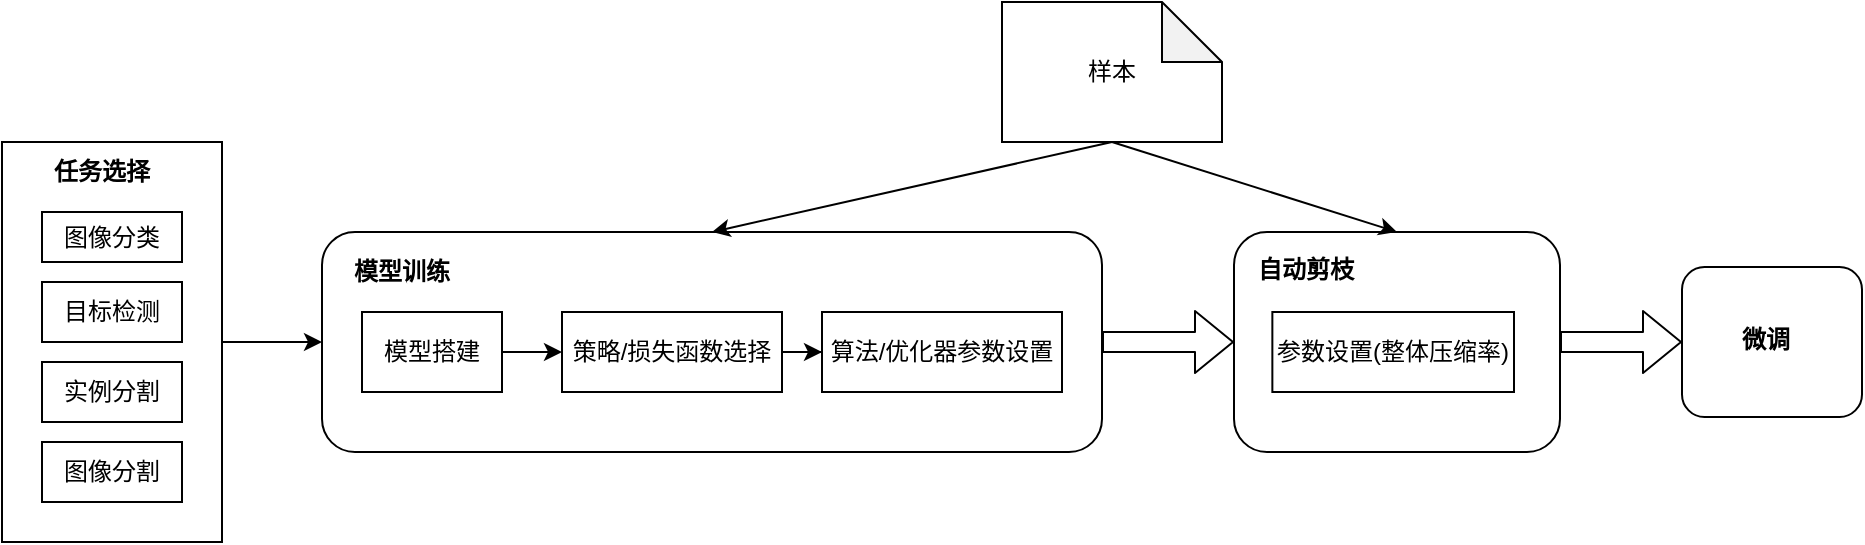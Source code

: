 <mxfile version="14.7.7" type="github">
  <diagram id="87DgQmeLkYf72r9Cadet" name="Page-1">
    <mxGraphModel dx="1422" dy="1913" grid="1" gridSize="10" guides="1" tooltips="1" connect="1" arrows="1" fold="1" page="1" pageScale="1" pageWidth="827" pageHeight="1169" math="0" shadow="0">
      <root>
        <mxCell id="0" />
        <mxCell id="1" parent="0" />
        <mxCell id="wnVvepMEtpfqhiZe-Oa3-16" value="" style="rounded=1;whiteSpace=wrap;html=1;" vertex="1" parent="1">
          <mxGeometry x="220" y="100" width="390" height="110" as="geometry" />
        </mxCell>
        <mxCell id="wnVvepMEtpfqhiZe-Oa3-5" value="&lt;b&gt;模型训练&lt;/b&gt;" style="text;html=1;strokeColor=none;fillColor=none;align=center;verticalAlign=middle;whiteSpace=wrap;rounded=0;" vertex="1" parent="1">
          <mxGeometry x="230" y="110" width="60" height="20" as="geometry" />
        </mxCell>
        <mxCell id="wnVvepMEtpfqhiZe-Oa3-14" value="" style="group" vertex="1" connectable="0" parent="1">
          <mxGeometry x="60" y="55" width="110" height="200" as="geometry" />
        </mxCell>
        <mxCell id="wnVvepMEtpfqhiZe-Oa3-12" value="" style="rounded=0;whiteSpace=wrap;html=1;" vertex="1" parent="wnVvepMEtpfqhiZe-Oa3-14">
          <mxGeometry width="110" height="200" as="geometry" />
        </mxCell>
        <mxCell id="wnVvepMEtpfqhiZe-Oa3-8" value="图像分类" style="rounded=0;whiteSpace=wrap;html=1;" vertex="1" parent="wnVvepMEtpfqhiZe-Oa3-14">
          <mxGeometry x="20" y="35" width="70" height="25" as="geometry" />
        </mxCell>
        <mxCell id="wnVvepMEtpfqhiZe-Oa3-9" value="目标检测" style="rounded=0;whiteSpace=wrap;html=1;" vertex="1" parent="wnVvepMEtpfqhiZe-Oa3-14">
          <mxGeometry x="20" y="70" width="70" height="30" as="geometry" />
        </mxCell>
        <mxCell id="wnVvepMEtpfqhiZe-Oa3-10" value="实例分割" style="rounded=0;whiteSpace=wrap;html=1;" vertex="1" parent="wnVvepMEtpfqhiZe-Oa3-14">
          <mxGeometry x="20" y="110" width="70" height="30" as="geometry" />
        </mxCell>
        <mxCell id="wnVvepMEtpfqhiZe-Oa3-11" value="图像分割" style="rounded=0;whiteSpace=wrap;html=1;" vertex="1" parent="wnVvepMEtpfqhiZe-Oa3-14">
          <mxGeometry x="20" y="150" width="70" height="30" as="geometry" />
        </mxCell>
        <mxCell id="wnVvepMEtpfqhiZe-Oa3-13" value="&lt;b&gt;任务选择&lt;/b&gt;" style="text;html=1;strokeColor=none;fillColor=none;align=center;verticalAlign=middle;whiteSpace=wrap;rounded=0;" vertex="1" parent="wnVvepMEtpfqhiZe-Oa3-14">
          <mxGeometry x="20" y="5" width="60" height="20" as="geometry" />
        </mxCell>
        <mxCell id="wnVvepMEtpfqhiZe-Oa3-15" value="" style="endArrow=classic;html=1;exitX=1;exitY=0.5;exitDx=0;exitDy=0;entryX=0;entryY=0.5;entryDx=0;entryDy=0;" edge="1" parent="1" source="wnVvepMEtpfqhiZe-Oa3-12" target="wnVvepMEtpfqhiZe-Oa3-16">
          <mxGeometry width="50" height="50" relative="1" as="geometry">
            <mxPoint x="210" y="160" as="sourcePoint" />
            <mxPoint x="220" y="160" as="targetPoint" />
          </mxGeometry>
        </mxCell>
        <mxCell id="wnVvepMEtpfqhiZe-Oa3-21" style="edgeStyle=orthogonalEdgeStyle;rounded=0;orthogonalLoop=1;jettySize=auto;html=1;exitX=1;exitY=0.5;exitDx=0;exitDy=0;" edge="1" parent="1" source="wnVvepMEtpfqhiZe-Oa3-17" target="wnVvepMEtpfqhiZe-Oa3-18">
          <mxGeometry relative="1" as="geometry" />
        </mxCell>
        <mxCell id="wnVvepMEtpfqhiZe-Oa3-17" value="模型搭建" style="rounded=0;whiteSpace=wrap;html=1;" vertex="1" parent="1">
          <mxGeometry x="240" y="140" width="70" height="40" as="geometry" />
        </mxCell>
        <mxCell id="wnVvepMEtpfqhiZe-Oa3-22" style="edgeStyle=orthogonalEdgeStyle;rounded=0;orthogonalLoop=1;jettySize=auto;html=1;exitX=1;exitY=0.5;exitDx=0;exitDy=0;" edge="1" parent="1" source="wnVvepMEtpfqhiZe-Oa3-18" target="wnVvepMEtpfqhiZe-Oa3-20">
          <mxGeometry relative="1" as="geometry" />
        </mxCell>
        <mxCell id="wnVvepMEtpfqhiZe-Oa3-18" value="策略/损失函数选择" style="rounded=0;whiteSpace=wrap;html=1;" vertex="1" parent="1">
          <mxGeometry x="340" y="140" width="110" height="40" as="geometry" />
        </mxCell>
        <mxCell id="wnVvepMEtpfqhiZe-Oa3-20" value="算法/优化器参数设置" style="rounded=0;whiteSpace=wrap;html=1;" vertex="1" parent="1">
          <mxGeometry x="470" y="140" width="120" height="40" as="geometry" />
        </mxCell>
        <mxCell id="wnVvepMEtpfqhiZe-Oa3-24" value="" style="shape=flexArrow;endArrow=classic;html=1;exitX=1;exitY=0.5;exitDx=0;exitDy=0;" edge="1" parent="1" source="wnVvepMEtpfqhiZe-Oa3-16" target="wnVvepMEtpfqhiZe-Oa3-23">
          <mxGeometry width="50" height="50" relative="1" as="geometry">
            <mxPoint x="750" y="60" as="sourcePoint" />
            <mxPoint x="800" y="10" as="targetPoint" />
          </mxGeometry>
        </mxCell>
        <mxCell id="wnVvepMEtpfqhiZe-Oa3-29" value="" style="shape=flexArrow;endArrow=classic;html=1;exitX=1;exitY=0.5;exitDx=0;exitDy=0;" edge="1" parent="1" source="wnVvepMEtpfqhiZe-Oa3-23" target="wnVvepMEtpfqhiZe-Oa3-25">
          <mxGeometry width="50" height="50" relative="1" as="geometry">
            <mxPoint x="870" y="90" as="sourcePoint" />
            <mxPoint x="920" y="40" as="targetPoint" />
          </mxGeometry>
        </mxCell>
        <mxCell id="wnVvepMEtpfqhiZe-Oa3-30" value="" style="group" vertex="1" connectable="0" parent="1">
          <mxGeometry x="676" y="100" width="163" height="110" as="geometry" />
        </mxCell>
        <mxCell id="wnVvepMEtpfqhiZe-Oa3-23" value="" style="rounded=1;whiteSpace=wrap;html=1;" vertex="1" parent="wnVvepMEtpfqhiZe-Oa3-30">
          <mxGeometry width="163" height="110" as="geometry" />
        </mxCell>
        <mxCell id="wnVvepMEtpfqhiZe-Oa3-7" value="自动剪枝" style="text;whiteSpace=wrap;html=1;fontStyle=1" vertex="1" parent="wnVvepMEtpfqhiZe-Oa3-30">
          <mxGeometry x="9.588" y="5" width="67.118" height="30" as="geometry" />
        </mxCell>
        <mxCell id="wnVvepMEtpfqhiZe-Oa3-27" value="参数设置(整体压缩率)" style="rounded=0;whiteSpace=wrap;html=1;" vertex="1" parent="wnVvepMEtpfqhiZe-Oa3-30">
          <mxGeometry x="19.18" y="40" width="120.82" height="40" as="geometry" />
        </mxCell>
        <mxCell id="wnVvepMEtpfqhiZe-Oa3-31" value="" style="group" vertex="1" connectable="0" parent="1">
          <mxGeometry x="900" y="117.5" width="90" height="75" as="geometry" />
        </mxCell>
        <mxCell id="wnVvepMEtpfqhiZe-Oa3-25" value="" style="rounded=1;whiteSpace=wrap;html=1;" vertex="1" parent="wnVvepMEtpfqhiZe-Oa3-31">
          <mxGeometry width="90" height="75" as="geometry" />
        </mxCell>
        <mxCell id="wnVvepMEtpfqhiZe-Oa3-26" value="微调" style="text;whiteSpace=wrap;html=1;fontStyle=1" vertex="1" parent="wnVvepMEtpfqhiZe-Oa3-31">
          <mxGeometry x="27.89" y="22.5" width="34.21" height="30" as="geometry" />
        </mxCell>
        <mxCell id="wnVvepMEtpfqhiZe-Oa3-35" style="rounded=0;orthogonalLoop=1;jettySize=auto;html=1;exitX=0.5;exitY=1;exitDx=0;exitDy=0;exitPerimeter=0;entryX=0.5;entryY=0;entryDx=0;entryDy=0;" edge="1" parent="1" source="wnVvepMEtpfqhiZe-Oa3-33" target="wnVvepMEtpfqhiZe-Oa3-23">
          <mxGeometry relative="1" as="geometry" />
        </mxCell>
        <mxCell id="wnVvepMEtpfqhiZe-Oa3-33" value="样本" style="shape=note;whiteSpace=wrap;html=1;backgroundOutline=1;darkOpacity=0.05;" vertex="1" parent="1">
          <mxGeometry x="560" y="-15" width="110" height="70" as="geometry" />
        </mxCell>
        <mxCell id="wnVvepMEtpfqhiZe-Oa3-34" value="" style="endArrow=classic;html=1;entryX=0.5;entryY=0;entryDx=0;entryDy=0;exitX=0.5;exitY=1;exitDx=0;exitDy=0;exitPerimeter=0;" edge="1" parent="1" source="wnVvepMEtpfqhiZe-Oa3-33" target="wnVvepMEtpfqhiZe-Oa3-16">
          <mxGeometry width="50" height="50" relative="1" as="geometry">
            <mxPoint x="560" y="20" as="sourcePoint" />
            <mxPoint x="620" y="-30" as="targetPoint" />
          </mxGeometry>
        </mxCell>
      </root>
    </mxGraphModel>
  </diagram>
</mxfile>
